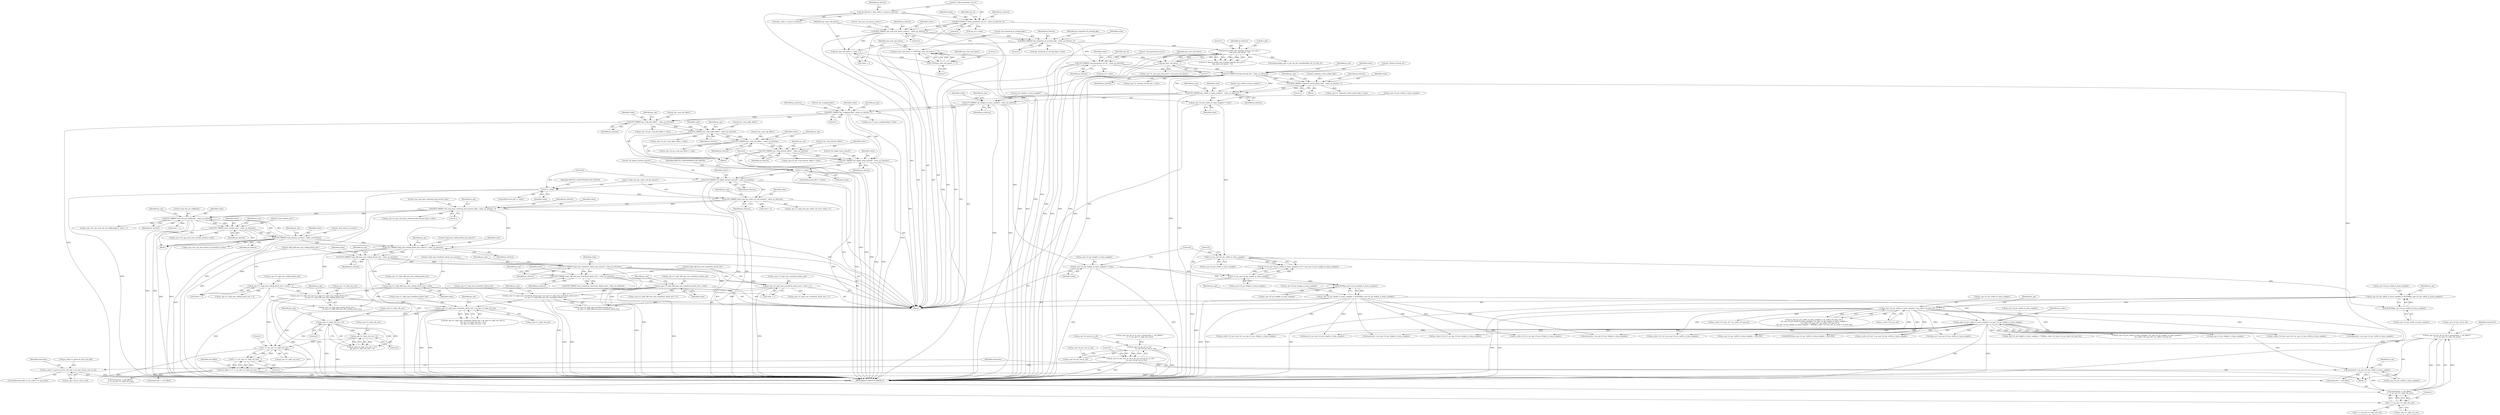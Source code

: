 digraph "0_Android_1ab5ce7e42feccd49e49752e6f58f9097ac5d254@integer" {
"1001044" [label="(Call,ps_sps->i2_pic_wd_in_ctb = ((numerator + ceil_offset) /\n (1 << ps_sps->i1_log2_ctb_size)))"];
"1001048" [label="(Call,(numerator + ceil_offset) /\n (1 << ps_sps->i1_log2_ctb_size))"];
"1001039" [label="(Call,numerator = ps_sps->i2_pic_width_in_luma_samples)"];
"1000363" [label="(Call,ps_sps->i2_pic_width_in_luma_samples * ps_sps->i2_pic_height_in_luma_samples)"];
"1000354" [label="(Call,ps_sps->i2_pic_width_in_luma_samples > ps_codec->i4_max_wd)"];
"1000336" [label="(Call,ps_sps->i2_pic_width_in_luma_samples = ALIGN8(ps_sps->i2_pic_width_in_luma_samples))"];
"1000340" [label="(Call,ALIGN8(ps_sps->i2_pic_width_in_luma_samples))"];
"1000324" [label="(Call,0 >= ps_sps->i2_pic_width_in_luma_samples)"];
"1000308" [label="(Call,ps_sps->i2_pic_width_in_luma_samples = value)"];
"1000304" [label="(Call,UEV_PARSE(\"pic_width_in_luma_samples\", value, ps_bitstrm))"];
"1000287" [label="(Call,BITS_PARSE(\"separate_colour_plane_flag\", value, ps_bitstrm, 1))"];
"1000253" [label="(Call,UEV_PARSE(\"chroma_format_idc\", value, ps_bitstrm))"];
"1000182" [label="(Call,UEV_PARSE(\"seq_parameter_set_id\", value, ps_bitstrm))"];
"1000164" [label="(Call,BITS_PARSE(\"sps_temporal_id_nesting_flag\", value, ps_bitstrm, 1))"];
"1000148" [label="(Call,BITS_PARSE(\"sps_max_sub_layers_minus1\", value, ps_bitstrm, 3))"];
"1000132" [label="(Call,BITS_PARSE(\"video_parameter_set_id\", value, ps_bitstrm, 4))"];
"1000124" [label="(Call,*ps_bitstrm = &ps_codec->s_parse.s_bitstrm)"];
"1000174" [label="(Call,ihevcd_profile_tier_level(ps_bitstrm, &(s_ptl), 1,\n (sps_max_sub_layers - 1)))"];
"1000179" [label="(Call,sps_max_sub_layers - 1)"];
"1000158" [label="(Call,sps_max_sub_layers = CLIP3(sps_max_sub_layers, 1, 7))"];
"1000160" [label="(Call,CLIP3(sps_max_sub_layers, 1, 7))"];
"1000153" [label="(Call,sps_max_sub_layers = value + 1)"];
"1000344" [label="(Call,ps_sps->i2_pic_height_in_luma_samples = ALIGN8(ps_sps->i2_pic_height_in_luma_samples))"];
"1000348" [label="(Call,ALIGN8(ps_sps->i2_pic_height_in_luma_samples))"];
"1000329" [label="(Call,0 >= ps_sps->i2_pic_height_in_luma_samples)"];
"1000317" [label="(Call,ps_sps->i2_pic_height_in_luma_samples = value)"];
"1000313" [label="(Call,UEV_PARSE(\"pic_height_in_luma_samples\", value, ps_bitstrm))"];
"1001030" [label="(Call,ceil_offset = (1 << ps_sps->i1_log2_ctb_size) - 1)"];
"1001032" [label="(Call,(1 << ps_sps->i1_log2_ctb_size) - 1)"];
"1001033" [label="(Call,1 << ps_sps->i1_log2_ctb_size)"];
"1000698" [label="(Call,ps_sps->i1_log2_ctb_size > 6)"];
"1000693" [label="(Call,ps_sps->i1_log2_ctb_size < 4)"];
"1000685" [label="(Call,ps_sps->i1_log2_max_transform_block_size > ps_sps->i1_log2_ctb_size)"];
"1000643" [label="(Call,ps_sps->i1_log2_max_transform_block_size = ps_sps->i1_log2_min_transform_block_size +\n                    ps_sps->i1_log2_diff_max_min_transform_block_size)"];
"1000627" [label="(Call,ps_sps->i1_log2_min_transform_block_size = value + 2)"];
"1000623" [label="(Call,UEV_PARSE(\"log2_min_transform_block_size_minus2\", value, ps_bitstrm))"];
"1000614" [label="(Call,UEV_PARSE(\"log2_diff_max_min_coding_block_size\", value, ps_bitstrm))"];
"1000603" [label="(Call,UEV_PARSE(\"log2_min_coding_block_size_minus3\", value, ps_bitstrm))"];
"1000511" [label="(Call,BITS_PARSE(\"sps_sub_layer_ordering_info_present_flag\", value, ps_bitstrm, 1))"];
"1000500" [label="(Call,UEV_PARSE(\"log2_max_pic_order_cnt_lsb_minus4\", value, ps_bitstrm))"];
"1000495" [label="(Call,0 != value)"];
"1000490" [label="(Call,UEV_PARSE(\"bit_depth_chroma_minus8\", value, ps_bitstrm))"];
"1000485" [label="(Call,0 != value)"];
"1000480" [label="(Call,UEV_PARSE(\"bit_depth_luma_minus8\", value, ps_bitstrm))"];
"1000449" [label="(Call,UEV_PARSE(\"pic_crop_bottom_offset\", value, ps_bitstrm))"];
"1000440" [label="(Call,UEV_PARSE(\"pic_crop_top_offset\", value, ps_bitstrm))"];
"1000431" [label="(Call,UEV_PARSE(\"pic_crop_right_offset\", value, ps_bitstrm))"];
"1000422" [label="(Call,UEV_PARSE(\"pic_crop_left_offset\", value, ps_bitstrm))"];
"1000407" [label="(Call,BITS_PARSE(\"pic_cropping_flag\", value, ps_bitstrm, 1))"];
"1000592" [label="(Call,UEV_PARSE(\"max_latency_increase\", value, ps_bitstrm))"];
"1000566" [label="(Call,UEV_PARSE(\"num_reorder_pics\", value, ps_bitstrm))"];
"1000542" [label="(Call,UEV_PARSE(\"max_dec_pic_buffering\", value, ps_bitstrm))"];
"1000638" [label="(Call,ps_sps->i1_log2_diff_max_min_transform_block_size = value)"];
"1000634" [label="(Call,UEV_PARSE(\"log2_diff_max_min_transform_block_size\", value, ps_bitstrm))"];
"1000654" [label="(Call,ps_sps->i1_log2_ctb_size = ps_sps->i1_log2_min_coding_block_size +\n                    ps_sps->i1_log2_diff_max_min_coding_block_size)"];
"1000607" [label="(Call,ps_sps->i1_log2_min_coding_block_size = value + 3)"];
"1000618" [label="(Call,ps_sps->i1_log2_diff_max_min_coding_block_size = value)"];
"1001052" [label="(Call,1 << ps_sps->i1_log2_ctb_size)"];
"1001079" [label="(Call,ps_sps->i2_pic_ht_in_ctb *\n                        ps_sps->i2_pic_wd_in_ctb)"];
"1001075" [label="(Call,ps_sps->i4_pic_size_in_ctb = ps_sps->i2_pic_ht_in_ctb *\n                        ps_sps->i2_pic_wd_in_ctb)"];
"1001092" [label="(Call,ps_codec->s_parse.i4_next_ctb_indx = ps_sps->i4_pic_size_in_ctb)"];
"1000716" [label="(Call,UEV_PARSE(\"max_transform_hierarchy_depth_inter\", value, ps_bitstrm))"];
"1000494" [label="(ControlStructure,if(0 != value))"];
"1000568" [label="(Identifier,value)"];
"1001045" [label="(Call,ps_sps->i2_pic_wd_in_ctb)"];
"1000310" [label="(Identifier,ps_sps)"];
"1000647" [label="(Call,ps_sps->i1_log2_min_transform_block_size +\n                    ps_sps->i1_log2_diff_max_min_transform_block_size)"];
"1000318" [label="(Call,ps_sps->i2_pic_height_in_luma_samples)"];
"1001044" [label="(Call,ps_sps->i2_pic_wd_in_ctb = ((numerator + ceil_offset) /\n (1 << ps_sps->i1_log2_ctb_size)))"];
"1000349" [label="(Call,ps_sps->i2_pic_height_in_luma_samples)"];
"1000614" [label="(Call,UEV_PARSE(\"log2_diff_max_min_coding_block_size\", value, ps_bitstrm))"];
"1000692" [label="(Call,(ps_sps->i1_log2_ctb_size < 4) ||\n (ps_sps->i1_log2_ctb_size > 6))"];
"1000609" [label="(Identifier,ps_sps)"];
"1000181" [label="(Literal,1)"];
"1000126" [label="(Call,&ps_codec->s_parse.s_bitstrm)"];
"1000686" [label="(Call,ps_sps->i1_log2_max_transform_block_size)"];
"1000321" [label="(Identifier,value)"];
"1000599" [label="(Identifier,ps_sps)"];
"1000440" [label="(Call,UEV_PARSE(\"pic_crop_top_offset\", value, ps_bitstrm))"];
"1001098" [label="(Call,ps_sps->i4_pic_size_in_ctb)"];
"1000324" [label="(Call,0 >= ps_sps->i2_pic_width_in_luma_samples)"];
"1000628" [label="(Call,ps_sps->i1_log2_min_transform_block_size)"];
"1001039" [label="(Call,numerator = ps_sps->i2_pic_width_in_luma_samples)"];
"1000325" [label="(Literal,0)"];
"1000135" [label="(Identifier,ps_bitstrm)"];
"1000434" [label="(Identifier,ps_bitstrm)"];
"1000149" [label="(Literal,\"sps_max_sub_layers_minus1\")"];
"1000337" [label="(Call,ps_sps->i2_pic_width_in_luma_samples)"];
"1000694" [label="(Call,ps_sps->i1_log2_ctb_size)"];
"1000502" [label="(Identifier,value)"];
"1000449" [label="(Call,UEV_PARSE(\"pic_crop_bottom_offset\", value, ps_bitstrm))"];
"1001070" [label="(Call,1 << ps_sps->i1_log2_ctb_size)"];
"1000348" [label="(Call,ALIGN8(ps_sps->i2_pic_height_in_luma_samples))"];
"1000182" [label="(Call,UEV_PARSE(\"seq_parameter_set_id\", value, ps_bitstrm))"];
"1000354" [label="(Call,ps_sps->i2_pic_width_in_luma_samples > ps_codec->i4_max_wd)"];
"1000596" [label="(Call,ps_sps->ai1_sps_max_latency_increase[i] = value)"];
"1001052" [label="(Call,1 << ps_sps->i1_log2_ctb_size)"];
"1000312" [label="(Identifier,value)"];
"1001252" [label="(Call,ps_codec->i4_wd = ps_sps->i2_pic_width_in_luma_samples)"];
"1000453" [label="(Call,ps_sps->i2_pic_crop_bottom_offset = value)"];
"1000259" [label="(Identifier,ps_sps)"];
"1000549" [label="(Identifier,ps_sps)"];
"1000496" [label="(Literal,0)"];
"1000344" [label="(Call,ps_sps->i2_pic_height_in_luma_samples = ALIGN8(ps_sps->i2_pic_height_in_luma_samples))"];
"1000441" [label="(Literal,\"pic_crop_top_offset\")"];
"1000506" [label="(Identifier,ps_sps)"];
"1000306" [label="(Identifier,value)"];
"1000313" [label="(Call,UEV_PARSE(\"pic_height_in_luma_samples\", value, ps_bitstrm))"];
"1000702" [label="(Literal,6)"];
"1000421" [label="(Block,)"];
"1000253" [label="(Call,UEV_PARSE(\"chroma_format_idc\", value, ps_bitstrm))"];
"1000546" [label="(Call,ps_sps->ai1_sps_max_dec_pic_buffering[i] = value + 1)"];
"1000645" [label="(Identifier,ps_sps)"];
"1000515" [label="(Literal,1)"];
"1000489" [label="(Identifier,IHEVCD_UNSUPPORTED_BIT_DEPTH)"];
"1000608" [label="(Call,ps_sps->i1_log2_min_coding_block_size)"];
"1001053" [label="(Literal,1)"];
"1001086" [label="(ControlStructure,if(0 == ps_codec->i4_sps_done))"];
"1001271" [label="(Call,ps_sps->i2_pic_width_in_luma_samples + PAD_WD)"];
"1000158" [label="(Call,sps_max_sub_layers = CLIP3(sps_max_sub_layers, 1, 7))"];
"1000626" [label="(Identifier,ps_bitstrm)"];
"1000132" [label="(Call,BITS_PARSE(\"video_parameter_set_id\", value, ps_bitstrm, 4))"];
"1000286" [label="(Block,)"];
"1000125" [label="(Identifier,ps_bitstrm)"];
"1000495" [label="(Call,0 != value)"];
"1001046" [label="(Identifier,ps_sps)"];
"1000159" [label="(Identifier,sps_max_sub_layers)"];
"1000689" [label="(Call,ps_sps->i1_log2_ctb_size)"];
"1000183" [label="(Literal,\"seq_parameter_set_id\")"];
"1000485" [label="(Call,0 != value)"];
"1000443" [label="(Identifier,ps_bitstrm)"];
"1000639" [label="(Call,ps_sps->i1_log2_diff_max_min_transform_block_size)"];
"1000184" [label="(Identifier,value)"];
"1000161" [label="(Identifier,sps_max_sub_layers)"];
"1001270" [label="(Call,ALIGN32(ps_sps->i2_pic_width_in_luma_samples + PAD_WD))"];
"1001141" [label="(Call,ps_codec->i4_wd != ps_sps->i2_pic_width_in_luma_samples)"];
"1000624" [label="(Literal,\"log2_min_transform_block_size_minus2\")"];
"1000428" [label="(Identifier,ps_sps)"];
"1000545" [label="(Identifier,ps_bitstrm)"];
"1001093" [label="(Call,ps_codec->s_parse.i4_next_ctb_indx)"];
"1000667" [label="(Call,ps_sps->i1_log2_min_coding_block_size < 3)"];
"1001038" [label="(Literal,1)"];
"1000323" [label="(Call,(0 >= ps_sps->i2_pic_width_in_luma_samples) || (0 >= ps_sps->i2_pic_height_in_luma_samples))"];
"1000643" [label="(Call,ps_sps->i1_log2_max_transform_block_size = ps_sps->i1_log2_min_transform_block_size +\n                    ps_sps->i1_log2_diff_max_min_transform_block_size)"];
"1000425" [label="(Identifier,ps_bitstrm)"];
"1000178" [label="(Literal,1)"];
"1000629" [label="(Identifier,ps_sps)"];
"1001213" [label="(Call,disp_ht = ps_sps->i2_pic_height_in_luma_samples)"];
"1001079" [label="(Call,ps_sps->i2_pic_ht_in_ctb *\n                        ps_sps->i2_pic_wd_in_ctb)"];
"1001035" [label="(Call,ps_sps->i1_log2_ctb_size)"];
"1001066" [label="(Call,(numerator + ceil_offset) /\n (1 << ps_sps->i1_log2_ctb_size))"];
"1000700" [label="(Identifier,ps_sps)"];
"1000595" [label="(Identifier,ps_bitstrm)"];
"1000437" [label="(Identifier,ps_sps)"];
"1000644" [label="(Call,ps_sps->i1_log2_max_transform_block_size)"];
"1000451" [label="(Identifier,value)"];
"1000422" [label="(Call,UEV_PARSE(\"pic_crop_left_offset\", value, ps_bitstrm))"];
"1000317" [label="(Call,ps_sps->i2_pic_height_in_luma_samples = value)"];
"1001031" [label="(Identifier,ceil_offset)"];
"1000592" [label="(Call,UEV_PARSE(\"max_latency_increase\", value, ps_bitstrm))"];
"1000493" [label="(Identifier,ps_bitstrm)"];
"1000410" [label="(Identifier,ps_bitstrm)"];
"1000697" [label="(Literal,4)"];
"1000611" [label="(Call,value + 3)"];
"1000512" [label="(Literal,\"sps_sub_layer_ordering_info_present_flag\")"];
"1001194" [label="(Call,disp_wd = ps_sps->i2_pic_width_in_luma_samples)"];
"1000432" [label="(Literal,\"pic_crop_right_offset\")"];
"1000255" [label="(Identifier,value)"];
"1000187" [label="(Identifier,sps_id)"];
"1000673" [label="(Call,ps_sps->i1_log2_min_transform_block_size < 2)"];
"1000636" [label="(Identifier,value)"];
"1000292" [label="(Call,ps_sps->i1_separate_colour_plane_flag = value)"];
"1000491" [label="(Literal,\"bit_depth_chroma_minus8\")"];
"1000511" [label="(Call,BITS_PARSE(\"sps_sub_layer_ordering_info_present_flag\", value, ps_bitstrm, 1))"];
"1000294" [label="(Identifier,ps_sps)"];
"1000604" [label="(Literal,\"log2_min_coding_block_size_minus3\")"];
"1000481" [label="(Literal,\"bit_depth_luma_minus8\")"];
"1000699" [label="(Call,ps_sps->i1_log2_ctb_size)"];
"1000635" [label="(Literal,\"log2_diff_max_min_transform_block_size\")"];
"1000617" [label="(Identifier,ps_bitstrm)"];
"1000497" [label="(Identifier,value)"];
"1001102" [label="(Identifier,numerator)"];
"1000166" [label="(Identifier,value)"];
"1000160" [label="(Call,CLIP3(sps_max_sub_layers, 1, 7))"];
"1000500" [label="(Call,UEV_PARSE(\"log2_max_pic_order_cnt_lsb_minus4\", value, ps_bitstrm))"];
"1000573" [label="(Identifier,ps_sps)"];
"1000396" [label="(Call,ps_codec->i4_new_max_ht = ps_sps->i2_pic_height_in_luma_samples)"];
"1001336" [label="(MethodReturn,IHEVCD_ERROR_T)"];
"1000174" [label="(Call,ihevcd_profile_tier_level(ps_bitstrm, &(s_ptl), 1,\n (sps_max_sub_layers - 1)))"];
"1000370" [label="(Call,ps_codec->i4_max_wd * ps_codec->i4_max_ht)"];
"1000167" [label="(Identifier,ps_bitstrm)"];
"1000153" [label="(Call,sps_max_sub_layers = value + 1)"];
"1000356" [label="(Identifier,ps_sps)"];
"1000631" [label="(Call,value + 2)"];
"1000634" [label="(Call,UEV_PARSE(\"log2_diff_max_min_transform_block_size\", value, ps_bitstrm))"];
"1000518" [label="(Identifier,ps_sps)"];
"1000304" [label="(Call,UEV_PARSE(\"pic_width_in_luma_samples\", value, ps_bitstrm))"];
"1000486" [label="(Literal,0)"];
"1000501" [label="(Literal,\"log2_max_pic_order_cnt_lsb_minus4\")"];
"1000170" [label="(Identifier,sps_temporal_id_nesting_flag)"];
"1000423" [label="(Literal,\"pic_crop_left_offset\")"];
"1001034" [label="(Literal,1)"];
"1000168" [label="(Literal,1)"];
"1000669" [label="(Identifier,ps_sps)"];
"1000330" [label="(Literal,0)"];
"1000288" [label="(Literal,\"separate_colour_plane_flag\")"];
"1000455" [label="(Identifier,ps_sps)"];
"1000291" [label="(Literal,1)"];
"1000180" [label="(Identifier,sps_max_sub_layers)"];
"1000483" [label="(Identifier,ps_bitstrm)"];
"1000353" [label="(Call,(ps_sps->i2_pic_width_in_luma_samples > ps_codec->i4_max_wd) ||\n (ps_sps->i2_pic_width_in_luma_samples * ps_sps->i2_pic_height_in_luma_samples >\n                       ps_codec->i4_max_wd * ps_codec->i4_max_ht) ||\n (ps_sps->i2_pic_height_in_luma_samples > MAX(ps_codec->i4_max_wd, ps_codec->i4_max_ht)))"];
"1000377" [label="(Call,ps_sps->i2_pic_height_in_luma_samples > MAX(ps_codec->i4_max_wd, ps_codec->i4_max_ht))"];
"1000638" [label="(Call,ps_sps->i1_log2_diff_max_min_transform_block_size = value)"];
"1000185" [label="(Identifier,ps_bitstrm)"];
"1000133" [label="(Literal,\"video_parameter_set_id\")"];
"1000426" [label="(Call,ps_sps->i2_pic_crop_left_offset = value)"];
"1000514" [label="(Identifier,ps_bitstrm)"];
"1000616" [label="(Identifier,value)"];
"1000620" [label="(Identifier,ps_sps)"];
"1000345" [label="(Call,ps_sps->i2_pic_height_in_luma_samples)"];
"1000314" [label="(Literal,\"pic_height_in_luma_samples\")"];
"1000287" [label="(Call,BITS_PARSE(\"separate_colour_plane_flag\", value, ps_bitstrm, 1))"];
"1000362" [label="(Call,ps_sps->i2_pic_width_in_luma_samples * ps_sps->i2_pic_height_in_luma_samples >\n                       ps_codec->i4_max_wd * ps_codec->i4_max_ht)"];
"1000618" [label="(Call,ps_sps->i1_log2_diff_max_min_coding_block_size = value)"];
"1000154" [label="(Identifier,sps_max_sub_layers)"];
"1000607" [label="(Call,ps_sps->i1_log2_min_coding_block_size = value + 3)"];
"1001030" [label="(Call,ceil_offset = (1 << ps_sps->i1_log2_ctb_size) - 1)"];
"1001054" [label="(Call,ps_sps->i1_log2_ctb_size)"];
"1000656" [label="(Identifier,ps_sps)"];
"1000424" [label="(Identifier,value)"];
"1000136" [label="(Literal,4)"];
"1000336" [label="(Call,ps_sps->i2_pic_width_in_luma_samples = ALIGN8(ps_sps->i2_pic_width_in_luma_samples))"];
"1000693" [label="(Call,ps_sps->i1_log2_ctb_size < 4)"];
"1001117" [label="(Call,numerator = ps_sps->i2_pic_height_in_luma_samples)"];
"1000155" [label="(Call,value + 1)"];
"1000137" [label="(Call,vps_id = value)"];
"1000433" [label="(Identifier,value)"];
"1000627" [label="(Call,ps_sps->i1_log2_min_transform_block_size = value + 2)"];
"1000637" [label="(Identifier,ps_bitstrm)"];
"1000319" [label="(Identifier,ps_sps)"];
"1000570" [label="(Call,ps_sps->ai1_sps_max_num_reorder_pics[i] = value)"];
"1000552" [label="(Call,value + 1)"];
"1000654" [label="(Call,ps_sps->i1_log2_ctb_size = ps_sps->i1_log2_min_coding_block_size +\n                    ps_sps->i1_log2_diff_max_min_coding_block_size)"];
"1001076" [label="(Call,ps_sps->i4_pic_size_in_ctb)"];
"1000367" [label="(Call,ps_sps->i2_pic_height_in_luma_samples)"];
"1000315" [label="(Identifier,value)"];
"1000431" [label="(Call,UEV_PARSE(\"pic_crop_right_offset\", value, ps_bitstrm))"];
"1000162" [label="(Literal,1)"];
"1000503" [label="(Identifier,ps_bitstrm)"];
"1000508" [label="(Call,value + 4)"];
"1000407" [label="(Call,BITS_PARSE(\"pic_cropping_flag\", value, ps_bitstrm, 1))"];
"1001067" [label="(Call,numerator + ceil_offset)"];
"1000594" [label="(Identifier,value)"];
"1000615" [label="(Literal,\"log2_diff_max_min_coding_block_size\")"];
"1000442" [label="(Identifier,value)"];
"1000355" [label="(Call,ps_sps->i2_pic_width_in_luma_samples)"];
"1000152" [label="(Literal,3)"];
"1000658" [label="(Call,ps_sps->i1_log2_min_coding_block_size +\n                    ps_sps->i1_log2_diff_max_min_coding_block_size)"];
"1001062" [label="(Call,ps_sps->i2_pic_ht_in_ctb = ((numerator + ceil_offset) /\n (1 << ps_sps->i1_log2_ctb_size)))"];
"1000389" [label="(Call,ps_codec->i4_new_max_wd = ps_sps->i2_pic_width_in_luma_samples)"];
"1000164" [label="(Call,BITS_PARSE(\"sps_temporal_id_nesting_flag\", value, ps_bitstrm, 1))"];
"1000605" [label="(Identifier,value)"];
"1000444" [label="(Call,ps_sps->i2_pic_crop_top_offset = value)"];
"1000679" [label="(Call,ps_sps->i1_log2_diff_max_min_transform_block_size < 0)"];
"1000341" [label="(Call,ps_sps->i2_pic_width_in_luma_samples)"];
"1001148" [label="(Call,ps_codec->i4_ht != ps_sps->i2_pic_height_in_luma_samples)"];
"1000480" [label="(Call,UEV_PARSE(\"bit_depth_luma_minus8\", value, ps_bitstrm))"];
"1000412" [label="(Call,ps_sps->i1_pic_cropping_flag = value)"];
"1000408" [label="(Literal,\"pic_cropping_flag\")"];
"1000541" [label="(Block,)"];
"1000619" [label="(Call,ps_sps->i1_log2_diff_max_min_coding_block_size)"];
"1001027" [label="(Block,)"];
"1000316" [label="(Identifier,ps_bitstrm)"];
"1000603" [label="(Call,UEV_PARSE(\"log2_min_coding_block_size_minus3\", value, ps_bitstrm))"];
"1000543" [label="(Literal,\"max_dec_pic_buffering\")"];
"1000124" [label="(Call,*ps_bitstrm = &ps_codec->s_parse.s_bitstrm)"];
"1000179" [label="(Call,sps_max_sub_layers - 1)"];
"1000450" [label="(Literal,\"pic_crop_bottom_offset\")"];
"1001049" [label="(Call,numerator + ceil_offset)"];
"1000513" [label="(Identifier,value)"];
"1000169" [label="(Call,sps_temporal_id_nesting_flag = value)"];
"1000290" [label="(Identifier,ps_bitstrm)"];
"1000134" [label="(Identifier,value)"];
"1000364" [label="(Call,ps_sps->i2_pic_width_in_luma_samples)"];
"1000446" [label="(Identifier,ps_sps)"];
"1000309" [label="(Call,ps_sps->i2_pic_width_in_luma_samples)"];
"1000346" [label="(Identifier,ps_sps)"];
"1000175" [label="(Identifier,ps_bitstrm)"];
"1000331" [label="(Call,ps_sps->i2_pic_height_in_luma_samples)"];
"1001259" [label="(Call,ps_codec->i4_ht = ps_sps->i2_pic_height_in_luma_samples)"];
"1000569" [label="(Identifier,ps_bitstrm)"];
"1000365" [label="(Identifier,ps_sps)"];
"1000684" [label="(Call,(ps_sps->i1_log2_max_transform_block_size > ps_sps->i1_log2_ctb_size) ||\n (ps_sps->i1_log2_ctb_size < 4) ||\n (ps_sps->i1_log2_ctb_size > 6))"];
"1001048" [label="(Call,(numerator + ceil_offset) /\n (1 << ps_sps->i1_log2_ctb_size))"];
"1001040" [label="(Identifier,numerator)"];
"1000482" [label="(Identifier,value)"];
"1000435" [label="(Call,ps_sps->i2_pic_crop_right_offset = value)"];
"1000411" [label="(Literal,1)"];
"1000329" [label="(Call,0 >= ps_sps->i2_pic_height_in_luma_samples)"];
"1001032" [label="(Call,(1 << ps_sps->i1_log2_ctb_size) - 1)"];
"1000544" [label="(Identifier,value)"];
"1000305" [label="(Literal,\"pic_width_in_luma_samples\")"];
"1000186" [label="(Call,sps_id = value)"];
"1000138" [label="(Identifier,vps_id)"];
"1000685" [label="(Call,ps_sps->i1_log2_max_transform_block_size > ps_sps->i1_log2_ctb_size)"];
"1000256" [label="(Identifier,ps_bitstrm)"];
"1001057" [label="(Call,numerator = ps_sps->i2_pic_height_in_luma_samples)"];
"1000372" [label="(Identifier,ps_codec)"];
"1000358" [label="(Call,ps_codec->i4_max_wd)"];
"1001041" [label="(Call,ps_sps->i2_pic_width_in_luma_samples)"];
"1000499" [label="(Identifier,IHEVCD_UNSUPPORTED_BIT_DEPTH)"];
"1000492" [label="(Identifier,value)"];
"1000566" [label="(Call,UEV_PARSE(\"num_reorder_pics\", value, ps_bitstrm))"];
"1000340" [label="(Call,ALIGN8(ps_sps->i2_pic_width_in_luma_samples))"];
"1001101" [label="(Call,numerator = ps_sps->i2_pic_width_in_luma_samples)"];
"1001058" [label="(Identifier,numerator)"];
"1001083" [label="(Call,ps_sps->i2_pic_wd_in_ctb)"];
"1000172" [label="(Call,ret = ihevcd_profile_tier_level(ps_bitstrm, &(s_ptl), 1,\n (sps_max_sub_layers - 1)))"];
"1000484" [label="(ControlStructure,if(0 != value))"];
"1001033" [label="(Call,1 << ps_sps->i1_log2_ctb_size)"];
"1000640" [label="(Identifier,ps_sps)"];
"1000606" [label="(Identifier,ps_bitstrm)"];
"1000504" [label="(Call,ps_sps->i1_log2_max_pic_order_cnt_lsb = value + 4)"];
"1001092" [label="(Call,ps_codec->s_parse.i4_next_ctb_indx = ps_sps->i4_pic_size_in_ctb)"];
"1000163" [label="(Literal,7)"];
"1000490" [label="(Call,UEV_PARSE(\"bit_depth_chroma_minus8\", value, ps_bitstrm))"];
"1000244" [label="(Call,memcpy(&ps_sps->s_ptl, &s_ptl, sizeof(profile_tier_lvl_info_t)))"];
"1000487" [label="(Identifier,value)"];
"1000257" [label="(Call,ps_sps->i1_chroma_format_idc = value)"];
"1000452" [label="(Identifier,ps_bitstrm)"];
"1000326" [label="(Call,ps_sps->i2_pic_width_in_luma_samples)"];
"1001080" [label="(Call,ps_sps->i2_pic_ht_in_ctb)"];
"1000148" [label="(Call,BITS_PARSE(\"sps_max_sub_layers_minus1\", value, ps_bitstrm, 3))"];
"1000542" [label="(Call,UEV_PARSE(\"max_dec_pic_buffering\", value, ps_bitstrm))"];
"1000622" [label="(Identifier,value)"];
"1000176" [label="(Call,&(s_ptl))"];
"1000623" [label="(Call,UEV_PARSE(\"log2_min_transform_block_size_minus2\", value, ps_bitstrm))"];
"1000567" [label="(Literal,\"num_reorder_pics\")"];
"1000593" [label="(Literal,\"max_latency_increase\")"];
"1001088" [label="(Literal,0)"];
"1000363" [label="(Call,ps_sps->i2_pic_width_in_luma_samples * ps_sps->i2_pic_height_in_luma_samples)"];
"1000307" [label="(Identifier,ps_bitstrm)"];
"1000409" [label="(Identifier,value)"];
"1000151" [label="(Identifier,ps_bitstrm)"];
"1000642" [label="(Identifier,value)"];
"1000698" [label="(Call,ps_sps->i1_log2_ctb_size > 6)"];
"1000625" [label="(Identifier,value)"];
"1000229" [label="(Call,ps_sps->i1_sps_max_sub_layers = sps_max_sub_layers)"];
"1000516" [label="(Call,ps_sps->i1_sps_sub_layer_ordering_info_present_flag = value)"];
"1000308" [label="(Call,ps_sps->i2_pic_width_in_luma_samples = value)"];
"1000165" [label="(Literal,\"sps_temporal_id_nesting_flag\")"];
"1000695" [label="(Identifier,ps_sps)"];
"1000108" [label="(Block,)"];
"1000289" [label="(Identifier,value)"];
"1000150" [label="(Identifier,value)"];
"1000655" [label="(Call,ps_sps->i1_log2_ctb_size)"];
"1000254" [label="(Literal,\"chroma_format_idc\")"];
"1001075" [label="(Call,ps_sps->i4_pic_size_in_ctb = ps_sps->i2_pic_ht_in_ctb *\n                        ps_sps->i2_pic_wd_in_ctb)"];
"1000414" [label="(Identifier,ps_sps)"];
"1001044" -> "1001027"  [label="AST: "];
"1001044" -> "1001048"  [label="CFG: "];
"1001045" -> "1001044"  [label="AST: "];
"1001048" -> "1001044"  [label="AST: "];
"1001058" -> "1001044"  [label="CFG: "];
"1001048" -> "1001044"  [label="DDG: "];
"1001048" -> "1001044"  [label="DDG: "];
"1001044" -> "1001079"  [label="DDG: "];
"1001048" -> "1001052"  [label="CFG: "];
"1001049" -> "1001048"  [label="AST: "];
"1001052" -> "1001048"  [label="AST: "];
"1001039" -> "1001048"  [label="DDG: "];
"1001030" -> "1001048"  [label="DDG: "];
"1001052" -> "1001048"  [label="DDG: "];
"1001052" -> "1001048"  [label="DDG: "];
"1001039" -> "1001027"  [label="AST: "];
"1001039" -> "1001041"  [label="CFG: "];
"1001040" -> "1001039"  [label="AST: "];
"1001041" -> "1001039"  [label="AST: "];
"1001046" -> "1001039"  [label="CFG: "];
"1000363" -> "1001039"  [label="DDG: "];
"1000354" -> "1001039"  [label="DDG: "];
"1001039" -> "1001049"  [label="DDG: "];
"1000363" -> "1000362"  [label="AST: "];
"1000363" -> "1000367"  [label="CFG: "];
"1000364" -> "1000363"  [label="AST: "];
"1000367" -> "1000363"  [label="AST: "];
"1000372" -> "1000363"  [label="CFG: "];
"1000363" -> "1001336"  [label="DDG: "];
"1000363" -> "1001336"  [label="DDG: "];
"1000363" -> "1000362"  [label="DDG: "];
"1000363" -> "1000362"  [label="DDG: "];
"1000354" -> "1000363"  [label="DDG: "];
"1000344" -> "1000363"  [label="DDG: "];
"1000363" -> "1000377"  [label="DDG: "];
"1000363" -> "1000389"  [label="DDG: "];
"1000363" -> "1000396"  [label="DDG: "];
"1000363" -> "1001057"  [label="DDG: "];
"1000363" -> "1001101"  [label="DDG: "];
"1000363" -> "1001117"  [label="DDG: "];
"1000363" -> "1001141"  [label="DDG: "];
"1000363" -> "1001148"  [label="DDG: "];
"1000363" -> "1001194"  [label="DDG: "];
"1000363" -> "1001213"  [label="DDG: "];
"1000363" -> "1001252"  [label="DDG: "];
"1000363" -> "1001259"  [label="DDG: "];
"1000363" -> "1001270"  [label="DDG: "];
"1000363" -> "1001271"  [label="DDG: "];
"1000354" -> "1000353"  [label="AST: "];
"1000354" -> "1000358"  [label="CFG: "];
"1000355" -> "1000354"  [label="AST: "];
"1000358" -> "1000354"  [label="AST: "];
"1000365" -> "1000354"  [label="CFG: "];
"1000353" -> "1000354"  [label="CFG: "];
"1000354" -> "1001336"  [label="DDG: "];
"1000354" -> "1001336"  [label="DDG: "];
"1000354" -> "1000353"  [label="DDG: "];
"1000354" -> "1000353"  [label="DDG: "];
"1000336" -> "1000354"  [label="DDG: "];
"1000354" -> "1000370"  [label="DDG: "];
"1000354" -> "1000389"  [label="DDG: "];
"1000354" -> "1001101"  [label="DDG: "];
"1000354" -> "1001141"  [label="DDG: "];
"1000354" -> "1001194"  [label="DDG: "];
"1000354" -> "1001252"  [label="DDG: "];
"1000354" -> "1001270"  [label="DDG: "];
"1000354" -> "1001271"  [label="DDG: "];
"1000336" -> "1000108"  [label="AST: "];
"1000336" -> "1000340"  [label="CFG: "];
"1000337" -> "1000336"  [label="AST: "];
"1000340" -> "1000336"  [label="AST: "];
"1000346" -> "1000336"  [label="CFG: "];
"1000336" -> "1001336"  [label="DDG: "];
"1000340" -> "1000336"  [label="DDG: "];
"1000340" -> "1000341"  [label="CFG: "];
"1000341" -> "1000340"  [label="AST: "];
"1000324" -> "1000340"  [label="DDG: "];
"1000324" -> "1000323"  [label="AST: "];
"1000324" -> "1000326"  [label="CFG: "];
"1000325" -> "1000324"  [label="AST: "];
"1000326" -> "1000324"  [label="AST: "];
"1000330" -> "1000324"  [label="CFG: "];
"1000323" -> "1000324"  [label="CFG: "];
"1000324" -> "1001336"  [label="DDG: "];
"1000324" -> "1000323"  [label="DDG: "];
"1000324" -> "1000323"  [label="DDG: "];
"1000308" -> "1000324"  [label="DDG: "];
"1000308" -> "1000108"  [label="AST: "];
"1000308" -> "1000312"  [label="CFG: "];
"1000309" -> "1000308"  [label="AST: "];
"1000312" -> "1000308"  [label="AST: "];
"1000314" -> "1000308"  [label="CFG: "];
"1000304" -> "1000308"  [label="DDG: "];
"1000304" -> "1000108"  [label="AST: "];
"1000304" -> "1000307"  [label="CFG: "];
"1000305" -> "1000304"  [label="AST: "];
"1000306" -> "1000304"  [label="AST: "];
"1000307" -> "1000304"  [label="AST: "];
"1000310" -> "1000304"  [label="CFG: "];
"1000304" -> "1001336"  [label="DDG: "];
"1000287" -> "1000304"  [label="DDG: "];
"1000287" -> "1000304"  [label="DDG: "];
"1000253" -> "1000304"  [label="DDG: "];
"1000253" -> "1000304"  [label="DDG: "];
"1000304" -> "1000313"  [label="DDG: "];
"1000304" -> "1000313"  [label="DDG: "];
"1000287" -> "1000286"  [label="AST: "];
"1000287" -> "1000291"  [label="CFG: "];
"1000288" -> "1000287"  [label="AST: "];
"1000289" -> "1000287"  [label="AST: "];
"1000290" -> "1000287"  [label="AST: "];
"1000291" -> "1000287"  [label="AST: "];
"1000294" -> "1000287"  [label="CFG: "];
"1000287" -> "1001336"  [label="DDG: "];
"1000253" -> "1000287"  [label="DDG: "];
"1000253" -> "1000287"  [label="DDG: "];
"1000287" -> "1000292"  [label="DDG: "];
"1000253" -> "1000108"  [label="AST: "];
"1000253" -> "1000256"  [label="CFG: "];
"1000254" -> "1000253"  [label="AST: "];
"1000255" -> "1000253"  [label="AST: "];
"1000256" -> "1000253"  [label="AST: "];
"1000259" -> "1000253"  [label="CFG: "];
"1000253" -> "1001336"  [label="DDG: "];
"1000253" -> "1001336"  [label="DDG: "];
"1000182" -> "1000253"  [label="DDG: "];
"1000182" -> "1000253"  [label="DDG: "];
"1000253" -> "1000257"  [label="DDG: "];
"1000182" -> "1000108"  [label="AST: "];
"1000182" -> "1000185"  [label="CFG: "];
"1000183" -> "1000182"  [label="AST: "];
"1000184" -> "1000182"  [label="AST: "];
"1000185" -> "1000182"  [label="AST: "];
"1000187" -> "1000182"  [label="CFG: "];
"1000182" -> "1001336"  [label="DDG: "];
"1000182" -> "1001336"  [label="DDG: "];
"1000164" -> "1000182"  [label="DDG: "];
"1000174" -> "1000182"  [label="DDG: "];
"1000182" -> "1000186"  [label="DDG: "];
"1000164" -> "1000108"  [label="AST: "];
"1000164" -> "1000168"  [label="CFG: "];
"1000165" -> "1000164"  [label="AST: "];
"1000166" -> "1000164"  [label="AST: "];
"1000167" -> "1000164"  [label="AST: "];
"1000168" -> "1000164"  [label="AST: "];
"1000170" -> "1000164"  [label="CFG: "];
"1000164" -> "1001336"  [label="DDG: "];
"1000148" -> "1000164"  [label="DDG: "];
"1000148" -> "1000164"  [label="DDG: "];
"1000164" -> "1000169"  [label="DDG: "];
"1000164" -> "1000174"  [label="DDG: "];
"1000148" -> "1000108"  [label="AST: "];
"1000148" -> "1000152"  [label="CFG: "];
"1000149" -> "1000148"  [label="AST: "];
"1000150" -> "1000148"  [label="AST: "];
"1000151" -> "1000148"  [label="AST: "];
"1000152" -> "1000148"  [label="AST: "];
"1000154" -> "1000148"  [label="CFG: "];
"1000148" -> "1001336"  [label="DDG: "];
"1000132" -> "1000148"  [label="DDG: "];
"1000132" -> "1000148"  [label="DDG: "];
"1000148" -> "1000153"  [label="DDG: "];
"1000148" -> "1000155"  [label="DDG: "];
"1000132" -> "1000108"  [label="AST: "];
"1000132" -> "1000136"  [label="CFG: "];
"1000133" -> "1000132"  [label="AST: "];
"1000134" -> "1000132"  [label="AST: "];
"1000135" -> "1000132"  [label="AST: "];
"1000136" -> "1000132"  [label="AST: "];
"1000138" -> "1000132"  [label="CFG: "];
"1000132" -> "1001336"  [label="DDG: "];
"1000124" -> "1000132"  [label="DDG: "];
"1000132" -> "1000137"  [label="DDG: "];
"1000124" -> "1000108"  [label="AST: "];
"1000124" -> "1000126"  [label="CFG: "];
"1000125" -> "1000124"  [label="AST: "];
"1000126" -> "1000124"  [label="AST: "];
"1000133" -> "1000124"  [label="CFG: "];
"1000124" -> "1001336"  [label="DDG: "];
"1000174" -> "1000172"  [label="AST: "];
"1000174" -> "1000179"  [label="CFG: "];
"1000175" -> "1000174"  [label="AST: "];
"1000176" -> "1000174"  [label="AST: "];
"1000178" -> "1000174"  [label="AST: "];
"1000179" -> "1000174"  [label="AST: "];
"1000172" -> "1000174"  [label="CFG: "];
"1000174" -> "1001336"  [label="DDG: "];
"1000174" -> "1001336"  [label="DDG: "];
"1000174" -> "1000172"  [label="DDG: "];
"1000174" -> "1000172"  [label="DDG: "];
"1000174" -> "1000172"  [label="DDG: "];
"1000174" -> "1000172"  [label="DDG: "];
"1000179" -> "1000174"  [label="DDG: "];
"1000179" -> "1000174"  [label="DDG: "];
"1000174" -> "1000244"  [label="DDG: "];
"1000179" -> "1000181"  [label="CFG: "];
"1000180" -> "1000179"  [label="AST: "];
"1000181" -> "1000179"  [label="AST: "];
"1000179" -> "1001336"  [label="DDG: "];
"1000158" -> "1000179"  [label="DDG: "];
"1000179" -> "1000229"  [label="DDG: "];
"1000158" -> "1000108"  [label="AST: "];
"1000158" -> "1000160"  [label="CFG: "];
"1000159" -> "1000158"  [label="AST: "];
"1000160" -> "1000158"  [label="AST: "];
"1000165" -> "1000158"  [label="CFG: "];
"1000158" -> "1001336"  [label="DDG: "];
"1000160" -> "1000158"  [label="DDG: "];
"1000160" -> "1000158"  [label="DDG: "];
"1000160" -> "1000158"  [label="DDG: "];
"1000160" -> "1000163"  [label="CFG: "];
"1000161" -> "1000160"  [label="AST: "];
"1000162" -> "1000160"  [label="AST: "];
"1000163" -> "1000160"  [label="AST: "];
"1000153" -> "1000160"  [label="DDG: "];
"1000153" -> "1000108"  [label="AST: "];
"1000153" -> "1000155"  [label="CFG: "];
"1000154" -> "1000153"  [label="AST: "];
"1000155" -> "1000153"  [label="AST: "];
"1000159" -> "1000153"  [label="CFG: "];
"1000153" -> "1001336"  [label="DDG: "];
"1000344" -> "1000108"  [label="AST: "];
"1000344" -> "1000348"  [label="CFG: "];
"1000345" -> "1000344"  [label="AST: "];
"1000348" -> "1000344"  [label="AST: "];
"1000356" -> "1000344"  [label="CFG: "];
"1000344" -> "1001336"  [label="DDG: "];
"1000344" -> "1001336"  [label="DDG: "];
"1000348" -> "1000344"  [label="DDG: "];
"1000344" -> "1000396"  [label="DDG: "];
"1000344" -> "1001057"  [label="DDG: "];
"1000344" -> "1001117"  [label="DDG: "];
"1000344" -> "1001148"  [label="DDG: "];
"1000344" -> "1001213"  [label="DDG: "];
"1000344" -> "1001259"  [label="DDG: "];
"1000348" -> "1000349"  [label="CFG: "];
"1000349" -> "1000348"  [label="AST: "];
"1000329" -> "1000348"  [label="DDG: "];
"1000317" -> "1000348"  [label="DDG: "];
"1000329" -> "1000323"  [label="AST: "];
"1000329" -> "1000331"  [label="CFG: "];
"1000330" -> "1000329"  [label="AST: "];
"1000331" -> "1000329"  [label="AST: "];
"1000323" -> "1000329"  [label="CFG: "];
"1000329" -> "1001336"  [label="DDG: "];
"1000329" -> "1000323"  [label="DDG: "];
"1000329" -> "1000323"  [label="DDG: "];
"1000317" -> "1000329"  [label="DDG: "];
"1000317" -> "1000108"  [label="AST: "];
"1000317" -> "1000321"  [label="CFG: "];
"1000318" -> "1000317"  [label="AST: "];
"1000321" -> "1000317"  [label="AST: "];
"1000325" -> "1000317"  [label="CFG: "];
"1000317" -> "1001336"  [label="DDG: "];
"1000317" -> "1001336"  [label="DDG: "];
"1000313" -> "1000317"  [label="DDG: "];
"1000313" -> "1000108"  [label="AST: "];
"1000313" -> "1000316"  [label="CFG: "];
"1000314" -> "1000313"  [label="AST: "];
"1000315" -> "1000313"  [label="AST: "];
"1000316" -> "1000313"  [label="AST: "];
"1000319" -> "1000313"  [label="CFG: "];
"1000313" -> "1001336"  [label="DDG: "];
"1000313" -> "1001336"  [label="DDG: "];
"1000313" -> "1000407"  [label="DDG: "];
"1000313" -> "1000407"  [label="DDG: "];
"1001030" -> "1001027"  [label="AST: "];
"1001030" -> "1001032"  [label="CFG: "];
"1001031" -> "1001030"  [label="AST: "];
"1001032" -> "1001030"  [label="AST: "];
"1001040" -> "1001030"  [label="CFG: "];
"1001030" -> "1001336"  [label="DDG: "];
"1001032" -> "1001030"  [label="DDG: "];
"1001032" -> "1001030"  [label="DDG: "];
"1001030" -> "1001049"  [label="DDG: "];
"1001030" -> "1001066"  [label="DDG: "];
"1001030" -> "1001067"  [label="DDG: "];
"1001032" -> "1001038"  [label="CFG: "];
"1001033" -> "1001032"  [label="AST: "];
"1001038" -> "1001032"  [label="AST: "];
"1001033" -> "1001032"  [label="DDG: "];
"1001033" -> "1001032"  [label="DDG: "];
"1001033" -> "1001035"  [label="CFG: "];
"1001034" -> "1001033"  [label="AST: "];
"1001035" -> "1001033"  [label="AST: "];
"1001038" -> "1001033"  [label="CFG: "];
"1000698" -> "1001033"  [label="DDG: "];
"1000693" -> "1001033"  [label="DDG: "];
"1000685" -> "1001033"  [label="DDG: "];
"1000654" -> "1001033"  [label="DDG: "];
"1001033" -> "1001052"  [label="DDG: "];
"1000698" -> "1000692"  [label="AST: "];
"1000698" -> "1000702"  [label="CFG: "];
"1000699" -> "1000698"  [label="AST: "];
"1000702" -> "1000698"  [label="AST: "];
"1000692" -> "1000698"  [label="CFG: "];
"1000698" -> "1001336"  [label="DDG: "];
"1000698" -> "1000692"  [label="DDG: "];
"1000698" -> "1000692"  [label="DDG: "];
"1000693" -> "1000698"  [label="DDG: "];
"1000693" -> "1000692"  [label="AST: "];
"1000693" -> "1000697"  [label="CFG: "];
"1000694" -> "1000693"  [label="AST: "];
"1000697" -> "1000693"  [label="AST: "];
"1000700" -> "1000693"  [label="CFG: "];
"1000692" -> "1000693"  [label="CFG: "];
"1000693" -> "1001336"  [label="DDG: "];
"1000693" -> "1000692"  [label="DDG: "];
"1000693" -> "1000692"  [label="DDG: "];
"1000685" -> "1000693"  [label="DDG: "];
"1000685" -> "1000684"  [label="AST: "];
"1000685" -> "1000689"  [label="CFG: "];
"1000686" -> "1000685"  [label="AST: "];
"1000689" -> "1000685"  [label="AST: "];
"1000695" -> "1000685"  [label="CFG: "];
"1000684" -> "1000685"  [label="CFG: "];
"1000685" -> "1001336"  [label="DDG: "];
"1000685" -> "1001336"  [label="DDG: "];
"1000685" -> "1000684"  [label="DDG: "];
"1000685" -> "1000684"  [label="DDG: "];
"1000643" -> "1000685"  [label="DDG: "];
"1000654" -> "1000685"  [label="DDG: "];
"1000643" -> "1000108"  [label="AST: "];
"1000643" -> "1000647"  [label="CFG: "];
"1000644" -> "1000643"  [label="AST: "];
"1000647" -> "1000643"  [label="AST: "];
"1000656" -> "1000643"  [label="CFG: "];
"1000643" -> "1001336"  [label="DDG: "];
"1000643" -> "1001336"  [label="DDG: "];
"1000627" -> "1000643"  [label="DDG: "];
"1000638" -> "1000643"  [label="DDG: "];
"1000627" -> "1000108"  [label="AST: "];
"1000627" -> "1000631"  [label="CFG: "];
"1000628" -> "1000627"  [label="AST: "];
"1000631" -> "1000627"  [label="AST: "];
"1000635" -> "1000627"  [label="CFG: "];
"1000627" -> "1001336"  [label="DDG: "];
"1000623" -> "1000627"  [label="DDG: "];
"1000627" -> "1000647"  [label="DDG: "];
"1000627" -> "1000673"  [label="DDG: "];
"1000623" -> "1000108"  [label="AST: "];
"1000623" -> "1000626"  [label="CFG: "];
"1000624" -> "1000623"  [label="AST: "];
"1000625" -> "1000623"  [label="AST: "];
"1000626" -> "1000623"  [label="AST: "];
"1000629" -> "1000623"  [label="CFG: "];
"1000623" -> "1001336"  [label="DDG: "];
"1000614" -> "1000623"  [label="DDG: "];
"1000614" -> "1000623"  [label="DDG: "];
"1000623" -> "1000631"  [label="DDG: "];
"1000623" -> "1000634"  [label="DDG: "];
"1000623" -> "1000634"  [label="DDG: "];
"1000614" -> "1000108"  [label="AST: "];
"1000614" -> "1000617"  [label="CFG: "];
"1000615" -> "1000614"  [label="AST: "];
"1000616" -> "1000614"  [label="AST: "];
"1000617" -> "1000614"  [label="AST: "];
"1000620" -> "1000614"  [label="CFG: "];
"1000614" -> "1001336"  [label="DDG: "];
"1000603" -> "1000614"  [label="DDG: "];
"1000603" -> "1000614"  [label="DDG: "];
"1000614" -> "1000618"  [label="DDG: "];
"1000603" -> "1000108"  [label="AST: "];
"1000603" -> "1000606"  [label="CFG: "];
"1000604" -> "1000603"  [label="AST: "];
"1000605" -> "1000603"  [label="AST: "];
"1000606" -> "1000603"  [label="AST: "];
"1000609" -> "1000603"  [label="CFG: "];
"1000603" -> "1001336"  [label="DDG: "];
"1000511" -> "1000603"  [label="DDG: "];
"1000511" -> "1000603"  [label="DDG: "];
"1000592" -> "1000603"  [label="DDG: "];
"1000592" -> "1000603"  [label="DDG: "];
"1000603" -> "1000607"  [label="DDG: "];
"1000603" -> "1000611"  [label="DDG: "];
"1000511" -> "1000108"  [label="AST: "];
"1000511" -> "1000515"  [label="CFG: "];
"1000512" -> "1000511"  [label="AST: "];
"1000513" -> "1000511"  [label="AST: "];
"1000514" -> "1000511"  [label="AST: "];
"1000515" -> "1000511"  [label="AST: "];
"1000518" -> "1000511"  [label="CFG: "];
"1000511" -> "1001336"  [label="DDG: "];
"1000500" -> "1000511"  [label="DDG: "];
"1000500" -> "1000511"  [label="DDG: "];
"1000511" -> "1000516"  [label="DDG: "];
"1000511" -> "1000542"  [label="DDG: "];
"1000511" -> "1000542"  [label="DDG: "];
"1000500" -> "1000108"  [label="AST: "];
"1000500" -> "1000503"  [label="CFG: "];
"1000501" -> "1000500"  [label="AST: "];
"1000502" -> "1000500"  [label="AST: "];
"1000503" -> "1000500"  [label="AST: "];
"1000506" -> "1000500"  [label="CFG: "];
"1000500" -> "1001336"  [label="DDG: "];
"1000495" -> "1000500"  [label="DDG: "];
"1000490" -> "1000500"  [label="DDG: "];
"1000500" -> "1000504"  [label="DDG: "];
"1000500" -> "1000508"  [label="DDG: "];
"1000495" -> "1000494"  [label="AST: "];
"1000495" -> "1000497"  [label="CFG: "];
"1000496" -> "1000495"  [label="AST: "];
"1000497" -> "1000495"  [label="AST: "];
"1000499" -> "1000495"  [label="CFG: "];
"1000501" -> "1000495"  [label="CFG: "];
"1000495" -> "1001336"  [label="DDG: "];
"1000495" -> "1001336"  [label="DDG: "];
"1000490" -> "1000495"  [label="DDG: "];
"1000490" -> "1000108"  [label="AST: "];
"1000490" -> "1000493"  [label="CFG: "];
"1000491" -> "1000490"  [label="AST: "];
"1000492" -> "1000490"  [label="AST: "];
"1000493" -> "1000490"  [label="AST: "];
"1000496" -> "1000490"  [label="CFG: "];
"1000490" -> "1001336"  [label="DDG: "];
"1000490" -> "1001336"  [label="DDG: "];
"1000485" -> "1000490"  [label="DDG: "];
"1000480" -> "1000490"  [label="DDG: "];
"1000485" -> "1000484"  [label="AST: "];
"1000485" -> "1000487"  [label="CFG: "];
"1000486" -> "1000485"  [label="AST: "];
"1000487" -> "1000485"  [label="AST: "];
"1000489" -> "1000485"  [label="CFG: "];
"1000491" -> "1000485"  [label="CFG: "];
"1000485" -> "1001336"  [label="DDG: "];
"1000485" -> "1001336"  [label="DDG: "];
"1000480" -> "1000485"  [label="DDG: "];
"1000480" -> "1000108"  [label="AST: "];
"1000480" -> "1000483"  [label="CFG: "];
"1000481" -> "1000480"  [label="AST: "];
"1000482" -> "1000480"  [label="AST: "];
"1000483" -> "1000480"  [label="AST: "];
"1000486" -> "1000480"  [label="CFG: "];
"1000480" -> "1001336"  [label="DDG: "];
"1000480" -> "1001336"  [label="DDG: "];
"1000449" -> "1000480"  [label="DDG: "];
"1000449" -> "1000480"  [label="DDG: "];
"1000407" -> "1000480"  [label="DDG: "];
"1000407" -> "1000480"  [label="DDG: "];
"1000449" -> "1000421"  [label="AST: "];
"1000449" -> "1000452"  [label="CFG: "];
"1000450" -> "1000449"  [label="AST: "];
"1000451" -> "1000449"  [label="AST: "];
"1000452" -> "1000449"  [label="AST: "];
"1000455" -> "1000449"  [label="CFG: "];
"1000449" -> "1001336"  [label="DDG: "];
"1000440" -> "1000449"  [label="DDG: "];
"1000440" -> "1000449"  [label="DDG: "];
"1000449" -> "1000453"  [label="DDG: "];
"1000440" -> "1000421"  [label="AST: "];
"1000440" -> "1000443"  [label="CFG: "];
"1000441" -> "1000440"  [label="AST: "];
"1000442" -> "1000440"  [label="AST: "];
"1000443" -> "1000440"  [label="AST: "];
"1000446" -> "1000440"  [label="CFG: "];
"1000440" -> "1001336"  [label="DDG: "];
"1000431" -> "1000440"  [label="DDG: "];
"1000431" -> "1000440"  [label="DDG: "];
"1000440" -> "1000444"  [label="DDG: "];
"1000431" -> "1000421"  [label="AST: "];
"1000431" -> "1000434"  [label="CFG: "];
"1000432" -> "1000431"  [label="AST: "];
"1000433" -> "1000431"  [label="AST: "];
"1000434" -> "1000431"  [label="AST: "];
"1000437" -> "1000431"  [label="CFG: "];
"1000431" -> "1001336"  [label="DDG: "];
"1000422" -> "1000431"  [label="DDG: "];
"1000422" -> "1000431"  [label="DDG: "];
"1000431" -> "1000435"  [label="DDG: "];
"1000422" -> "1000421"  [label="AST: "];
"1000422" -> "1000425"  [label="CFG: "];
"1000423" -> "1000422"  [label="AST: "];
"1000424" -> "1000422"  [label="AST: "];
"1000425" -> "1000422"  [label="AST: "];
"1000428" -> "1000422"  [label="CFG: "];
"1000422" -> "1001336"  [label="DDG: "];
"1000407" -> "1000422"  [label="DDG: "];
"1000407" -> "1000422"  [label="DDG: "];
"1000422" -> "1000426"  [label="DDG: "];
"1000407" -> "1000108"  [label="AST: "];
"1000407" -> "1000411"  [label="CFG: "];
"1000408" -> "1000407"  [label="AST: "];
"1000409" -> "1000407"  [label="AST: "];
"1000410" -> "1000407"  [label="AST: "];
"1000411" -> "1000407"  [label="AST: "];
"1000414" -> "1000407"  [label="CFG: "];
"1000407" -> "1001336"  [label="DDG: "];
"1000407" -> "1000412"  [label="DDG: "];
"1000592" -> "1000541"  [label="AST: "];
"1000592" -> "1000595"  [label="CFG: "];
"1000593" -> "1000592"  [label="AST: "];
"1000594" -> "1000592"  [label="AST: "];
"1000595" -> "1000592"  [label="AST: "];
"1000599" -> "1000592"  [label="CFG: "];
"1000592" -> "1001336"  [label="DDG: "];
"1000592" -> "1000542"  [label="DDG: "];
"1000592" -> "1000542"  [label="DDG: "];
"1000566" -> "1000592"  [label="DDG: "];
"1000566" -> "1000592"  [label="DDG: "];
"1000592" -> "1000596"  [label="DDG: "];
"1000566" -> "1000541"  [label="AST: "];
"1000566" -> "1000569"  [label="CFG: "];
"1000567" -> "1000566"  [label="AST: "];
"1000568" -> "1000566"  [label="AST: "];
"1000569" -> "1000566"  [label="AST: "];
"1000573" -> "1000566"  [label="CFG: "];
"1000566" -> "1001336"  [label="DDG: "];
"1000566" -> "1001336"  [label="DDG: "];
"1000542" -> "1000566"  [label="DDG: "];
"1000542" -> "1000566"  [label="DDG: "];
"1000566" -> "1000570"  [label="DDG: "];
"1000542" -> "1000541"  [label="AST: "];
"1000542" -> "1000545"  [label="CFG: "];
"1000543" -> "1000542"  [label="AST: "];
"1000544" -> "1000542"  [label="AST: "];
"1000545" -> "1000542"  [label="AST: "];
"1000549" -> "1000542"  [label="CFG: "];
"1000542" -> "1001336"  [label="DDG: "];
"1000542" -> "1001336"  [label="DDG: "];
"1000542" -> "1000546"  [label="DDG: "];
"1000542" -> "1000552"  [label="DDG: "];
"1000638" -> "1000108"  [label="AST: "];
"1000638" -> "1000642"  [label="CFG: "];
"1000639" -> "1000638"  [label="AST: "];
"1000642" -> "1000638"  [label="AST: "];
"1000645" -> "1000638"  [label="CFG: "];
"1000638" -> "1001336"  [label="DDG: "];
"1000634" -> "1000638"  [label="DDG: "];
"1000638" -> "1000647"  [label="DDG: "];
"1000638" -> "1000679"  [label="DDG: "];
"1000634" -> "1000108"  [label="AST: "];
"1000634" -> "1000637"  [label="CFG: "];
"1000635" -> "1000634"  [label="AST: "];
"1000636" -> "1000634"  [label="AST: "];
"1000637" -> "1000634"  [label="AST: "];
"1000640" -> "1000634"  [label="CFG: "];
"1000634" -> "1001336"  [label="DDG: "];
"1000634" -> "1001336"  [label="DDG: "];
"1000634" -> "1000716"  [label="DDG: "];
"1000634" -> "1000716"  [label="DDG: "];
"1000654" -> "1000108"  [label="AST: "];
"1000654" -> "1000658"  [label="CFG: "];
"1000655" -> "1000654"  [label="AST: "];
"1000658" -> "1000654"  [label="AST: "];
"1000669" -> "1000654"  [label="CFG: "];
"1000654" -> "1001336"  [label="DDG: "];
"1000654" -> "1001336"  [label="DDG: "];
"1000607" -> "1000654"  [label="DDG: "];
"1000618" -> "1000654"  [label="DDG: "];
"1000607" -> "1000108"  [label="AST: "];
"1000607" -> "1000611"  [label="CFG: "];
"1000608" -> "1000607"  [label="AST: "];
"1000611" -> "1000607"  [label="AST: "];
"1000615" -> "1000607"  [label="CFG: "];
"1000607" -> "1001336"  [label="DDG: "];
"1000607" -> "1000658"  [label="DDG: "];
"1000607" -> "1000667"  [label="DDG: "];
"1000618" -> "1000108"  [label="AST: "];
"1000618" -> "1000622"  [label="CFG: "];
"1000619" -> "1000618"  [label="AST: "];
"1000622" -> "1000618"  [label="AST: "];
"1000624" -> "1000618"  [label="CFG: "];
"1000618" -> "1000658"  [label="DDG: "];
"1001052" -> "1001054"  [label="CFG: "];
"1001053" -> "1001052"  [label="AST: "];
"1001054" -> "1001052"  [label="AST: "];
"1001052" -> "1001070"  [label="DDG: "];
"1001079" -> "1001075"  [label="AST: "];
"1001079" -> "1001083"  [label="CFG: "];
"1001080" -> "1001079"  [label="AST: "];
"1001083" -> "1001079"  [label="AST: "];
"1001075" -> "1001079"  [label="CFG: "];
"1001079" -> "1001336"  [label="DDG: "];
"1001079" -> "1001336"  [label="DDG: "];
"1001079" -> "1001075"  [label="DDG: "];
"1001079" -> "1001075"  [label="DDG: "];
"1001062" -> "1001079"  [label="DDG: "];
"1001075" -> "1001027"  [label="AST: "];
"1001076" -> "1001075"  [label="AST: "];
"1001088" -> "1001075"  [label="CFG: "];
"1001075" -> "1001336"  [label="DDG: "];
"1001075" -> "1001336"  [label="DDG: "];
"1001075" -> "1001092"  [label="DDG: "];
"1001092" -> "1001086"  [label="AST: "];
"1001092" -> "1001098"  [label="CFG: "];
"1001093" -> "1001092"  [label="AST: "];
"1001098" -> "1001092"  [label="AST: "];
"1001102" -> "1001092"  [label="CFG: "];
"1001092" -> "1001336"  [label="DDG: "];
"1001092" -> "1001336"  [label="DDG: "];
}
